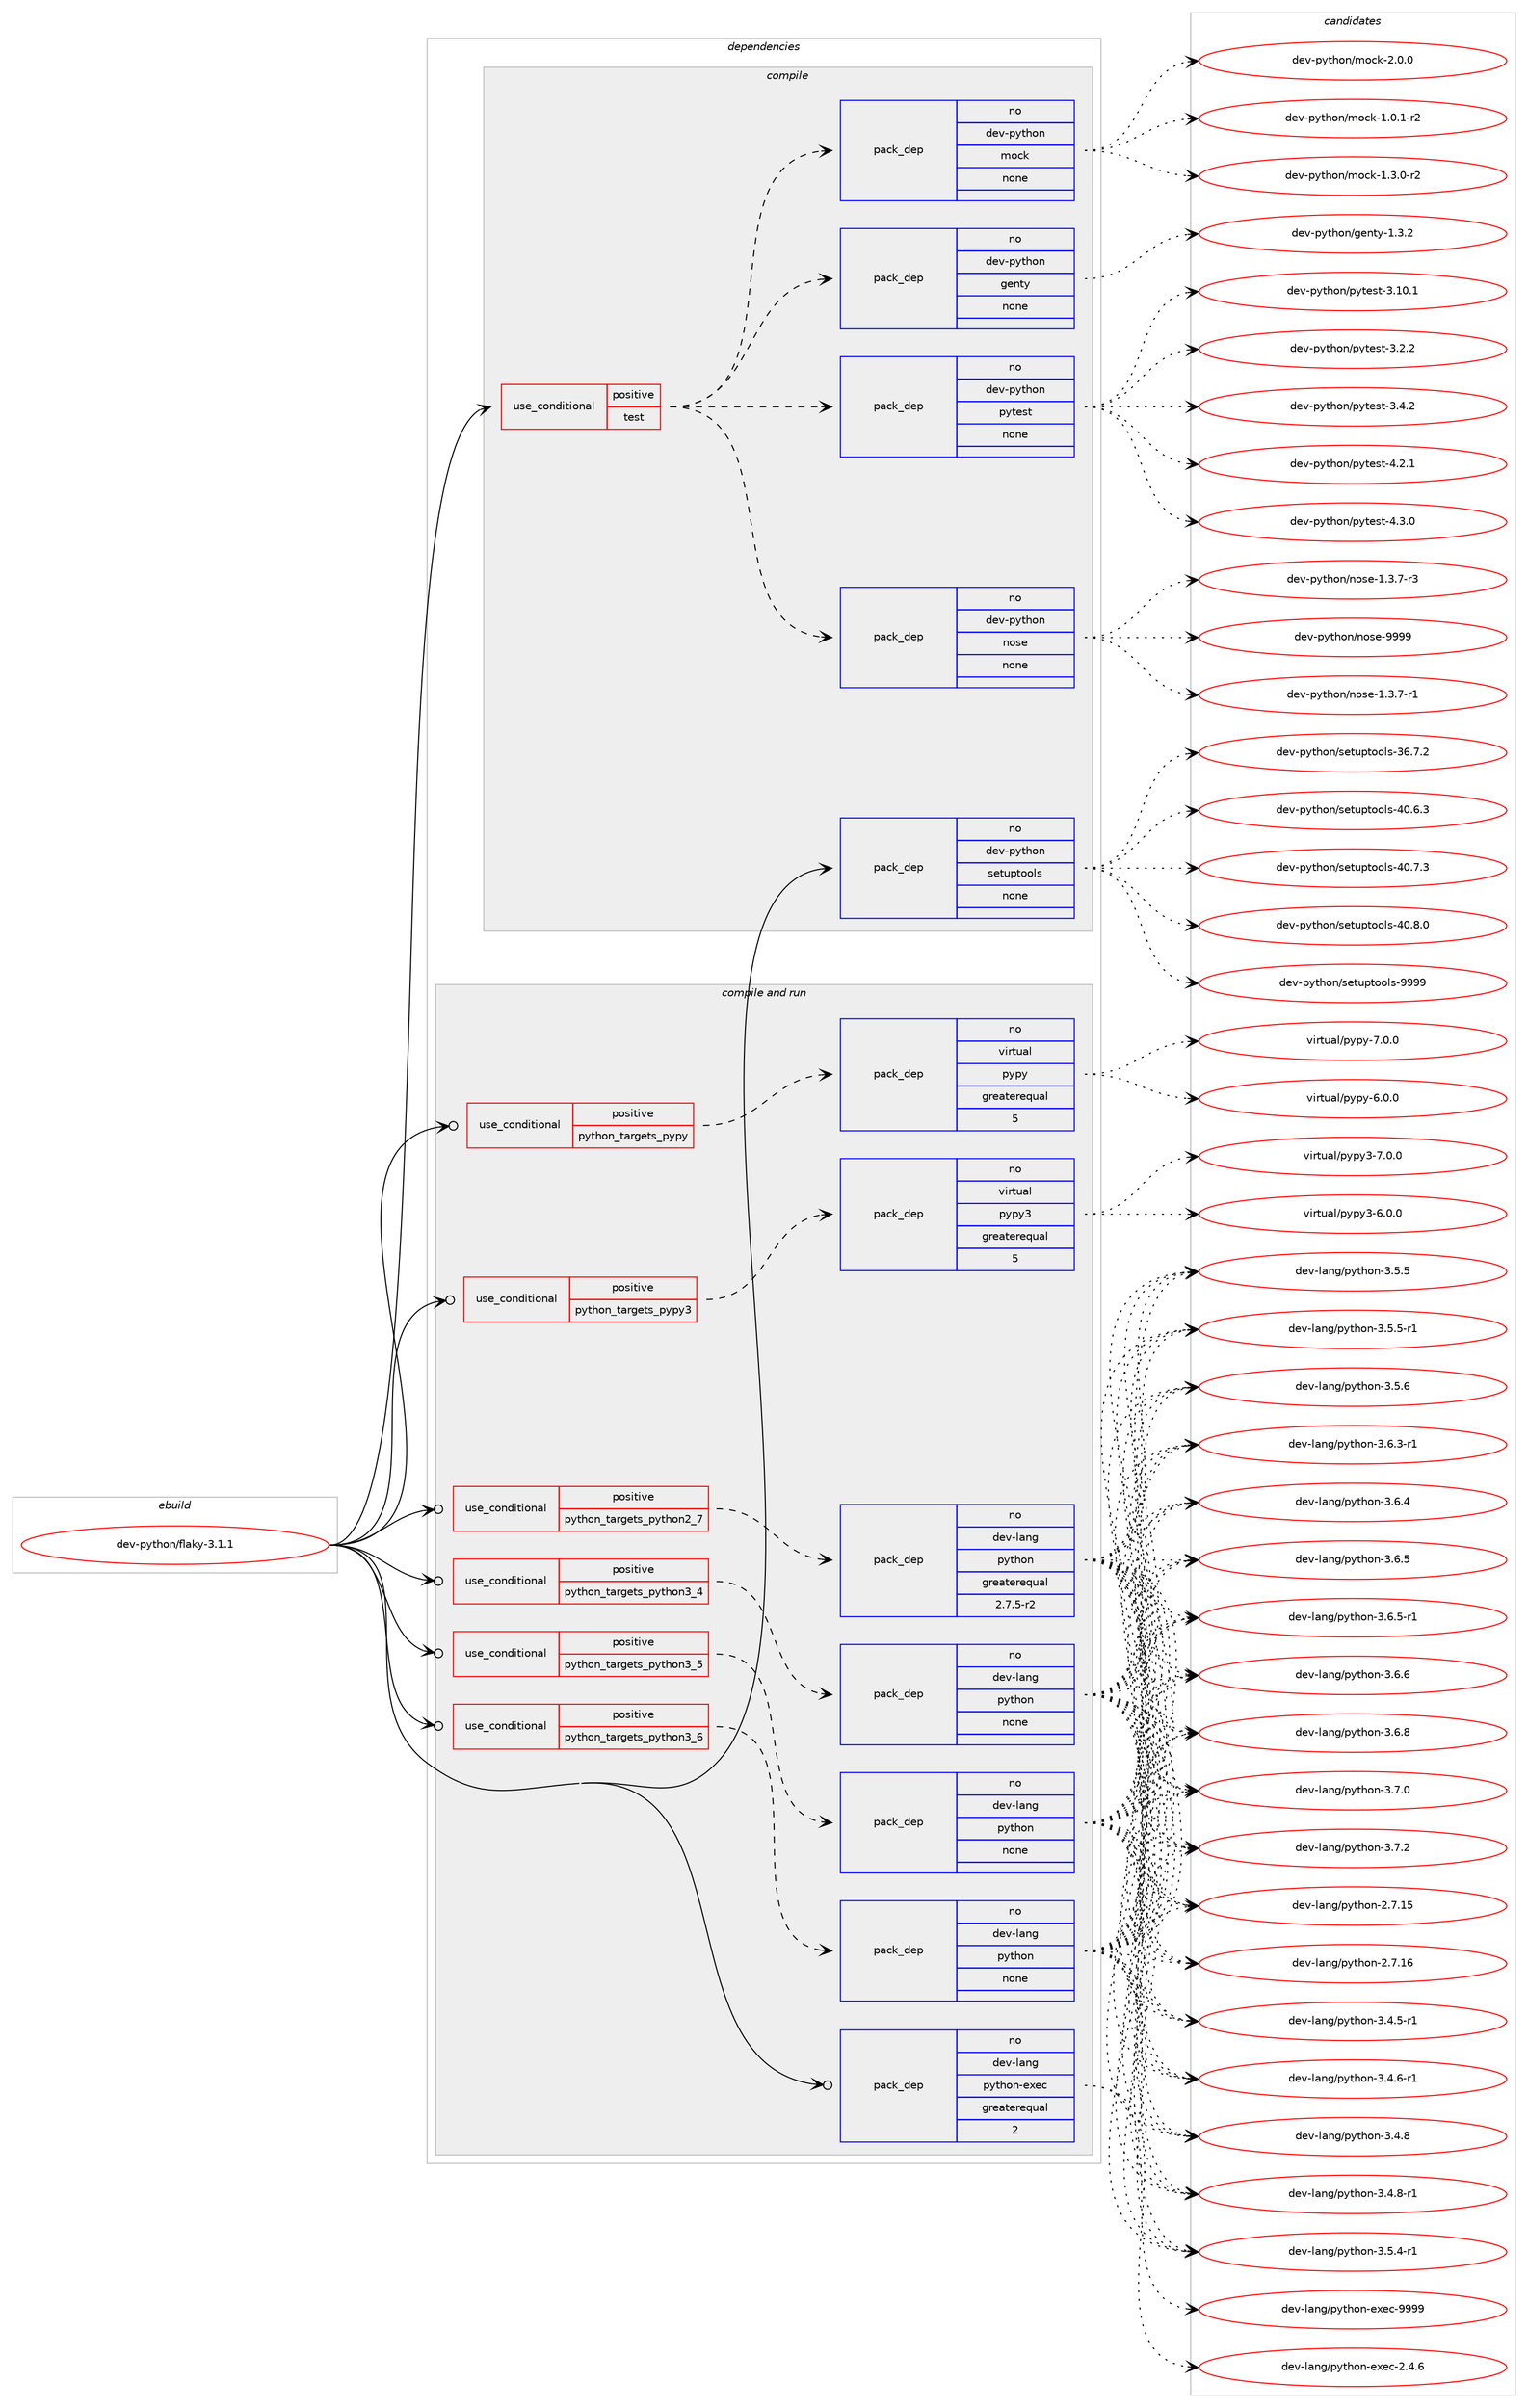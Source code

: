 digraph prolog {

# *************
# Graph options
# *************

newrank=true;
concentrate=true;
compound=true;
graph [rankdir=LR,fontname=Helvetica,fontsize=10,ranksep=1.5];#, ranksep=2.5, nodesep=0.2];
edge  [arrowhead=vee];
node  [fontname=Helvetica,fontsize=10];

# **********
# The ebuild
# **********

subgraph cluster_leftcol {
color=gray;
rank=same;
label=<<i>ebuild</i>>;
id [label="dev-python/flaky-3.1.1", color=red, width=4, href="../dev-python/flaky-3.1.1.svg"];
}

# ****************
# The dependencies
# ****************

subgraph cluster_midcol {
color=gray;
label=<<i>dependencies</i>>;
subgraph cluster_compile {
fillcolor="#eeeeee";
style=filled;
label=<<i>compile</i>>;
subgraph cond374244 {
dependency1409003 [label=<<TABLE BORDER="0" CELLBORDER="1" CELLSPACING="0" CELLPADDING="4"><TR><TD ROWSPAN="3" CELLPADDING="10">use_conditional</TD></TR><TR><TD>positive</TD></TR><TR><TD>test</TD></TR></TABLE>>, shape=none, color=red];
subgraph pack1011500 {
dependency1409004 [label=<<TABLE BORDER="0" CELLBORDER="1" CELLSPACING="0" CELLPADDING="4" WIDTH="220"><TR><TD ROWSPAN="6" CELLPADDING="30">pack_dep</TD></TR><TR><TD WIDTH="110">no</TD></TR><TR><TD>dev-python</TD></TR><TR><TD>genty</TD></TR><TR><TD>none</TD></TR><TR><TD></TD></TR></TABLE>>, shape=none, color=blue];
}
dependency1409003:e -> dependency1409004:w [weight=20,style="dashed",arrowhead="vee"];
subgraph pack1011501 {
dependency1409005 [label=<<TABLE BORDER="0" CELLBORDER="1" CELLSPACING="0" CELLPADDING="4" WIDTH="220"><TR><TD ROWSPAN="6" CELLPADDING="30">pack_dep</TD></TR><TR><TD WIDTH="110">no</TD></TR><TR><TD>dev-python</TD></TR><TR><TD>mock</TD></TR><TR><TD>none</TD></TR><TR><TD></TD></TR></TABLE>>, shape=none, color=blue];
}
dependency1409003:e -> dependency1409005:w [weight=20,style="dashed",arrowhead="vee"];
subgraph pack1011502 {
dependency1409006 [label=<<TABLE BORDER="0" CELLBORDER="1" CELLSPACING="0" CELLPADDING="4" WIDTH="220"><TR><TD ROWSPAN="6" CELLPADDING="30">pack_dep</TD></TR><TR><TD WIDTH="110">no</TD></TR><TR><TD>dev-python</TD></TR><TR><TD>nose</TD></TR><TR><TD>none</TD></TR><TR><TD></TD></TR></TABLE>>, shape=none, color=blue];
}
dependency1409003:e -> dependency1409006:w [weight=20,style="dashed",arrowhead="vee"];
subgraph pack1011503 {
dependency1409007 [label=<<TABLE BORDER="0" CELLBORDER="1" CELLSPACING="0" CELLPADDING="4" WIDTH="220"><TR><TD ROWSPAN="6" CELLPADDING="30">pack_dep</TD></TR><TR><TD WIDTH="110">no</TD></TR><TR><TD>dev-python</TD></TR><TR><TD>pytest</TD></TR><TR><TD>none</TD></TR><TR><TD></TD></TR></TABLE>>, shape=none, color=blue];
}
dependency1409003:e -> dependency1409007:w [weight=20,style="dashed",arrowhead="vee"];
}
id:e -> dependency1409003:w [weight=20,style="solid",arrowhead="vee"];
subgraph pack1011504 {
dependency1409008 [label=<<TABLE BORDER="0" CELLBORDER="1" CELLSPACING="0" CELLPADDING="4" WIDTH="220"><TR><TD ROWSPAN="6" CELLPADDING="30">pack_dep</TD></TR><TR><TD WIDTH="110">no</TD></TR><TR><TD>dev-python</TD></TR><TR><TD>setuptools</TD></TR><TR><TD>none</TD></TR><TR><TD></TD></TR></TABLE>>, shape=none, color=blue];
}
id:e -> dependency1409008:w [weight=20,style="solid",arrowhead="vee"];
}
subgraph cluster_compileandrun {
fillcolor="#eeeeee";
style=filled;
label=<<i>compile and run</i>>;
subgraph cond374245 {
dependency1409009 [label=<<TABLE BORDER="0" CELLBORDER="1" CELLSPACING="0" CELLPADDING="4"><TR><TD ROWSPAN="3" CELLPADDING="10">use_conditional</TD></TR><TR><TD>positive</TD></TR><TR><TD>python_targets_pypy</TD></TR></TABLE>>, shape=none, color=red];
subgraph pack1011505 {
dependency1409010 [label=<<TABLE BORDER="0" CELLBORDER="1" CELLSPACING="0" CELLPADDING="4" WIDTH="220"><TR><TD ROWSPAN="6" CELLPADDING="30">pack_dep</TD></TR><TR><TD WIDTH="110">no</TD></TR><TR><TD>virtual</TD></TR><TR><TD>pypy</TD></TR><TR><TD>greaterequal</TD></TR><TR><TD>5</TD></TR></TABLE>>, shape=none, color=blue];
}
dependency1409009:e -> dependency1409010:w [weight=20,style="dashed",arrowhead="vee"];
}
id:e -> dependency1409009:w [weight=20,style="solid",arrowhead="odotvee"];
subgraph cond374246 {
dependency1409011 [label=<<TABLE BORDER="0" CELLBORDER="1" CELLSPACING="0" CELLPADDING="4"><TR><TD ROWSPAN="3" CELLPADDING="10">use_conditional</TD></TR><TR><TD>positive</TD></TR><TR><TD>python_targets_pypy3</TD></TR></TABLE>>, shape=none, color=red];
subgraph pack1011506 {
dependency1409012 [label=<<TABLE BORDER="0" CELLBORDER="1" CELLSPACING="0" CELLPADDING="4" WIDTH="220"><TR><TD ROWSPAN="6" CELLPADDING="30">pack_dep</TD></TR><TR><TD WIDTH="110">no</TD></TR><TR><TD>virtual</TD></TR><TR><TD>pypy3</TD></TR><TR><TD>greaterequal</TD></TR><TR><TD>5</TD></TR></TABLE>>, shape=none, color=blue];
}
dependency1409011:e -> dependency1409012:w [weight=20,style="dashed",arrowhead="vee"];
}
id:e -> dependency1409011:w [weight=20,style="solid",arrowhead="odotvee"];
subgraph cond374247 {
dependency1409013 [label=<<TABLE BORDER="0" CELLBORDER="1" CELLSPACING="0" CELLPADDING="4"><TR><TD ROWSPAN="3" CELLPADDING="10">use_conditional</TD></TR><TR><TD>positive</TD></TR><TR><TD>python_targets_python2_7</TD></TR></TABLE>>, shape=none, color=red];
subgraph pack1011507 {
dependency1409014 [label=<<TABLE BORDER="0" CELLBORDER="1" CELLSPACING="0" CELLPADDING="4" WIDTH="220"><TR><TD ROWSPAN="6" CELLPADDING="30">pack_dep</TD></TR><TR><TD WIDTH="110">no</TD></TR><TR><TD>dev-lang</TD></TR><TR><TD>python</TD></TR><TR><TD>greaterequal</TD></TR><TR><TD>2.7.5-r2</TD></TR></TABLE>>, shape=none, color=blue];
}
dependency1409013:e -> dependency1409014:w [weight=20,style="dashed",arrowhead="vee"];
}
id:e -> dependency1409013:w [weight=20,style="solid",arrowhead="odotvee"];
subgraph cond374248 {
dependency1409015 [label=<<TABLE BORDER="0" CELLBORDER="1" CELLSPACING="0" CELLPADDING="4"><TR><TD ROWSPAN="3" CELLPADDING="10">use_conditional</TD></TR><TR><TD>positive</TD></TR><TR><TD>python_targets_python3_4</TD></TR></TABLE>>, shape=none, color=red];
subgraph pack1011508 {
dependency1409016 [label=<<TABLE BORDER="0" CELLBORDER="1" CELLSPACING="0" CELLPADDING="4" WIDTH="220"><TR><TD ROWSPAN="6" CELLPADDING="30">pack_dep</TD></TR><TR><TD WIDTH="110">no</TD></TR><TR><TD>dev-lang</TD></TR><TR><TD>python</TD></TR><TR><TD>none</TD></TR><TR><TD></TD></TR></TABLE>>, shape=none, color=blue];
}
dependency1409015:e -> dependency1409016:w [weight=20,style="dashed",arrowhead="vee"];
}
id:e -> dependency1409015:w [weight=20,style="solid",arrowhead="odotvee"];
subgraph cond374249 {
dependency1409017 [label=<<TABLE BORDER="0" CELLBORDER="1" CELLSPACING="0" CELLPADDING="4"><TR><TD ROWSPAN="3" CELLPADDING="10">use_conditional</TD></TR><TR><TD>positive</TD></TR><TR><TD>python_targets_python3_5</TD></TR></TABLE>>, shape=none, color=red];
subgraph pack1011509 {
dependency1409018 [label=<<TABLE BORDER="0" CELLBORDER="1" CELLSPACING="0" CELLPADDING="4" WIDTH="220"><TR><TD ROWSPAN="6" CELLPADDING="30">pack_dep</TD></TR><TR><TD WIDTH="110">no</TD></TR><TR><TD>dev-lang</TD></TR><TR><TD>python</TD></TR><TR><TD>none</TD></TR><TR><TD></TD></TR></TABLE>>, shape=none, color=blue];
}
dependency1409017:e -> dependency1409018:w [weight=20,style="dashed",arrowhead="vee"];
}
id:e -> dependency1409017:w [weight=20,style="solid",arrowhead="odotvee"];
subgraph cond374250 {
dependency1409019 [label=<<TABLE BORDER="0" CELLBORDER="1" CELLSPACING="0" CELLPADDING="4"><TR><TD ROWSPAN="3" CELLPADDING="10">use_conditional</TD></TR><TR><TD>positive</TD></TR><TR><TD>python_targets_python3_6</TD></TR></TABLE>>, shape=none, color=red];
subgraph pack1011510 {
dependency1409020 [label=<<TABLE BORDER="0" CELLBORDER="1" CELLSPACING="0" CELLPADDING="4" WIDTH="220"><TR><TD ROWSPAN="6" CELLPADDING="30">pack_dep</TD></TR><TR><TD WIDTH="110">no</TD></TR><TR><TD>dev-lang</TD></TR><TR><TD>python</TD></TR><TR><TD>none</TD></TR><TR><TD></TD></TR></TABLE>>, shape=none, color=blue];
}
dependency1409019:e -> dependency1409020:w [weight=20,style="dashed",arrowhead="vee"];
}
id:e -> dependency1409019:w [weight=20,style="solid",arrowhead="odotvee"];
subgraph pack1011511 {
dependency1409021 [label=<<TABLE BORDER="0" CELLBORDER="1" CELLSPACING="0" CELLPADDING="4" WIDTH="220"><TR><TD ROWSPAN="6" CELLPADDING="30">pack_dep</TD></TR><TR><TD WIDTH="110">no</TD></TR><TR><TD>dev-lang</TD></TR><TR><TD>python-exec</TD></TR><TR><TD>greaterequal</TD></TR><TR><TD>2</TD></TR></TABLE>>, shape=none, color=blue];
}
id:e -> dependency1409021:w [weight=20,style="solid",arrowhead="odotvee"];
}
subgraph cluster_run {
fillcolor="#eeeeee";
style=filled;
label=<<i>run</i>>;
}
}

# **************
# The candidates
# **************

subgraph cluster_choices {
rank=same;
color=gray;
label=<<i>candidates</i>>;

subgraph choice1011500 {
color=black;
nodesep=1;
choice1001011184511212111610411111047103101110116121454946514650 [label="dev-python/genty-1.3.2", color=red, width=4,href="../dev-python/genty-1.3.2.svg"];
dependency1409004:e -> choice1001011184511212111610411111047103101110116121454946514650:w [style=dotted,weight="100"];
}
subgraph choice1011501 {
color=black;
nodesep=1;
choice1001011184511212111610411111047109111991074549464846494511450 [label="dev-python/mock-1.0.1-r2", color=red, width=4,href="../dev-python/mock-1.0.1-r2.svg"];
choice1001011184511212111610411111047109111991074549465146484511450 [label="dev-python/mock-1.3.0-r2", color=red, width=4,href="../dev-python/mock-1.3.0-r2.svg"];
choice100101118451121211161041111104710911199107455046484648 [label="dev-python/mock-2.0.0", color=red, width=4,href="../dev-python/mock-2.0.0.svg"];
dependency1409005:e -> choice1001011184511212111610411111047109111991074549464846494511450:w [style=dotted,weight="100"];
dependency1409005:e -> choice1001011184511212111610411111047109111991074549465146484511450:w [style=dotted,weight="100"];
dependency1409005:e -> choice100101118451121211161041111104710911199107455046484648:w [style=dotted,weight="100"];
}
subgraph choice1011502 {
color=black;
nodesep=1;
choice10010111845112121116104111110471101111151014549465146554511449 [label="dev-python/nose-1.3.7-r1", color=red, width=4,href="../dev-python/nose-1.3.7-r1.svg"];
choice10010111845112121116104111110471101111151014549465146554511451 [label="dev-python/nose-1.3.7-r3", color=red, width=4,href="../dev-python/nose-1.3.7-r3.svg"];
choice10010111845112121116104111110471101111151014557575757 [label="dev-python/nose-9999", color=red, width=4,href="../dev-python/nose-9999.svg"];
dependency1409006:e -> choice10010111845112121116104111110471101111151014549465146554511449:w [style=dotted,weight="100"];
dependency1409006:e -> choice10010111845112121116104111110471101111151014549465146554511451:w [style=dotted,weight="100"];
dependency1409006:e -> choice10010111845112121116104111110471101111151014557575757:w [style=dotted,weight="100"];
}
subgraph choice1011503 {
color=black;
nodesep=1;
choice100101118451121211161041111104711212111610111511645514649484649 [label="dev-python/pytest-3.10.1", color=red, width=4,href="../dev-python/pytest-3.10.1.svg"];
choice1001011184511212111610411111047112121116101115116455146504650 [label="dev-python/pytest-3.2.2", color=red, width=4,href="../dev-python/pytest-3.2.2.svg"];
choice1001011184511212111610411111047112121116101115116455146524650 [label="dev-python/pytest-3.4.2", color=red, width=4,href="../dev-python/pytest-3.4.2.svg"];
choice1001011184511212111610411111047112121116101115116455246504649 [label="dev-python/pytest-4.2.1", color=red, width=4,href="../dev-python/pytest-4.2.1.svg"];
choice1001011184511212111610411111047112121116101115116455246514648 [label="dev-python/pytest-4.3.0", color=red, width=4,href="../dev-python/pytest-4.3.0.svg"];
dependency1409007:e -> choice100101118451121211161041111104711212111610111511645514649484649:w [style=dotted,weight="100"];
dependency1409007:e -> choice1001011184511212111610411111047112121116101115116455146504650:w [style=dotted,weight="100"];
dependency1409007:e -> choice1001011184511212111610411111047112121116101115116455146524650:w [style=dotted,weight="100"];
dependency1409007:e -> choice1001011184511212111610411111047112121116101115116455246504649:w [style=dotted,weight="100"];
dependency1409007:e -> choice1001011184511212111610411111047112121116101115116455246514648:w [style=dotted,weight="100"];
}
subgraph choice1011504 {
color=black;
nodesep=1;
choice100101118451121211161041111104711510111611711211611111110811545515446554650 [label="dev-python/setuptools-36.7.2", color=red, width=4,href="../dev-python/setuptools-36.7.2.svg"];
choice100101118451121211161041111104711510111611711211611111110811545524846544651 [label="dev-python/setuptools-40.6.3", color=red, width=4,href="../dev-python/setuptools-40.6.3.svg"];
choice100101118451121211161041111104711510111611711211611111110811545524846554651 [label="dev-python/setuptools-40.7.3", color=red, width=4,href="../dev-python/setuptools-40.7.3.svg"];
choice100101118451121211161041111104711510111611711211611111110811545524846564648 [label="dev-python/setuptools-40.8.0", color=red, width=4,href="../dev-python/setuptools-40.8.0.svg"];
choice10010111845112121116104111110471151011161171121161111111081154557575757 [label="dev-python/setuptools-9999", color=red, width=4,href="../dev-python/setuptools-9999.svg"];
dependency1409008:e -> choice100101118451121211161041111104711510111611711211611111110811545515446554650:w [style=dotted,weight="100"];
dependency1409008:e -> choice100101118451121211161041111104711510111611711211611111110811545524846544651:w [style=dotted,weight="100"];
dependency1409008:e -> choice100101118451121211161041111104711510111611711211611111110811545524846554651:w [style=dotted,weight="100"];
dependency1409008:e -> choice100101118451121211161041111104711510111611711211611111110811545524846564648:w [style=dotted,weight="100"];
dependency1409008:e -> choice10010111845112121116104111110471151011161171121161111111081154557575757:w [style=dotted,weight="100"];
}
subgraph choice1011505 {
color=black;
nodesep=1;
choice1181051141161179710847112121112121455446484648 [label="virtual/pypy-6.0.0", color=red, width=4,href="../virtual/pypy-6.0.0.svg"];
choice1181051141161179710847112121112121455546484648 [label="virtual/pypy-7.0.0", color=red, width=4,href="../virtual/pypy-7.0.0.svg"];
dependency1409010:e -> choice1181051141161179710847112121112121455446484648:w [style=dotted,weight="100"];
dependency1409010:e -> choice1181051141161179710847112121112121455546484648:w [style=dotted,weight="100"];
}
subgraph choice1011506 {
color=black;
nodesep=1;
choice118105114116117971084711212111212151455446484648 [label="virtual/pypy3-6.0.0", color=red, width=4,href="../virtual/pypy3-6.0.0.svg"];
choice118105114116117971084711212111212151455546484648 [label="virtual/pypy3-7.0.0", color=red, width=4,href="../virtual/pypy3-7.0.0.svg"];
dependency1409012:e -> choice118105114116117971084711212111212151455446484648:w [style=dotted,weight="100"];
dependency1409012:e -> choice118105114116117971084711212111212151455546484648:w [style=dotted,weight="100"];
}
subgraph choice1011507 {
color=black;
nodesep=1;
choice10010111845108971101034711212111610411111045504655464953 [label="dev-lang/python-2.7.15", color=red, width=4,href="../dev-lang/python-2.7.15.svg"];
choice10010111845108971101034711212111610411111045504655464954 [label="dev-lang/python-2.7.16", color=red, width=4,href="../dev-lang/python-2.7.16.svg"];
choice1001011184510897110103471121211161041111104551465246534511449 [label="dev-lang/python-3.4.5-r1", color=red, width=4,href="../dev-lang/python-3.4.5-r1.svg"];
choice1001011184510897110103471121211161041111104551465246544511449 [label="dev-lang/python-3.4.6-r1", color=red, width=4,href="../dev-lang/python-3.4.6-r1.svg"];
choice100101118451089711010347112121116104111110455146524656 [label="dev-lang/python-3.4.8", color=red, width=4,href="../dev-lang/python-3.4.8.svg"];
choice1001011184510897110103471121211161041111104551465246564511449 [label="dev-lang/python-3.4.8-r1", color=red, width=4,href="../dev-lang/python-3.4.8-r1.svg"];
choice1001011184510897110103471121211161041111104551465346524511449 [label="dev-lang/python-3.5.4-r1", color=red, width=4,href="../dev-lang/python-3.5.4-r1.svg"];
choice100101118451089711010347112121116104111110455146534653 [label="dev-lang/python-3.5.5", color=red, width=4,href="../dev-lang/python-3.5.5.svg"];
choice1001011184510897110103471121211161041111104551465346534511449 [label="dev-lang/python-3.5.5-r1", color=red, width=4,href="../dev-lang/python-3.5.5-r1.svg"];
choice100101118451089711010347112121116104111110455146534654 [label="dev-lang/python-3.5.6", color=red, width=4,href="../dev-lang/python-3.5.6.svg"];
choice1001011184510897110103471121211161041111104551465446514511449 [label="dev-lang/python-3.6.3-r1", color=red, width=4,href="../dev-lang/python-3.6.3-r1.svg"];
choice100101118451089711010347112121116104111110455146544652 [label="dev-lang/python-3.6.4", color=red, width=4,href="../dev-lang/python-3.6.4.svg"];
choice100101118451089711010347112121116104111110455146544653 [label="dev-lang/python-3.6.5", color=red, width=4,href="../dev-lang/python-3.6.5.svg"];
choice1001011184510897110103471121211161041111104551465446534511449 [label="dev-lang/python-3.6.5-r1", color=red, width=4,href="../dev-lang/python-3.6.5-r1.svg"];
choice100101118451089711010347112121116104111110455146544654 [label="dev-lang/python-3.6.6", color=red, width=4,href="../dev-lang/python-3.6.6.svg"];
choice100101118451089711010347112121116104111110455146544656 [label="dev-lang/python-3.6.8", color=red, width=4,href="../dev-lang/python-3.6.8.svg"];
choice100101118451089711010347112121116104111110455146554648 [label="dev-lang/python-3.7.0", color=red, width=4,href="../dev-lang/python-3.7.0.svg"];
choice100101118451089711010347112121116104111110455146554650 [label="dev-lang/python-3.7.2", color=red, width=4,href="../dev-lang/python-3.7.2.svg"];
dependency1409014:e -> choice10010111845108971101034711212111610411111045504655464953:w [style=dotted,weight="100"];
dependency1409014:e -> choice10010111845108971101034711212111610411111045504655464954:w [style=dotted,weight="100"];
dependency1409014:e -> choice1001011184510897110103471121211161041111104551465246534511449:w [style=dotted,weight="100"];
dependency1409014:e -> choice1001011184510897110103471121211161041111104551465246544511449:w [style=dotted,weight="100"];
dependency1409014:e -> choice100101118451089711010347112121116104111110455146524656:w [style=dotted,weight="100"];
dependency1409014:e -> choice1001011184510897110103471121211161041111104551465246564511449:w [style=dotted,weight="100"];
dependency1409014:e -> choice1001011184510897110103471121211161041111104551465346524511449:w [style=dotted,weight="100"];
dependency1409014:e -> choice100101118451089711010347112121116104111110455146534653:w [style=dotted,weight="100"];
dependency1409014:e -> choice1001011184510897110103471121211161041111104551465346534511449:w [style=dotted,weight="100"];
dependency1409014:e -> choice100101118451089711010347112121116104111110455146534654:w [style=dotted,weight="100"];
dependency1409014:e -> choice1001011184510897110103471121211161041111104551465446514511449:w [style=dotted,weight="100"];
dependency1409014:e -> choice100101118451089711010347112121116104111110455146544652:w [style=dotted,weight="100"];
dependency1409014:e -> choice100101118451089711010347112121116104111110455146544653:w [style=dotted,weight="100"];
dependency1409014:e -> choice1001011184510897110103471121211161041111104551465446534511449:w [style=dotted,weight="100"];
dependency1409014:e -> choice100101118451089711010347112121116104111110455146544654:w [style=dotted,weight="100"];
dependency1409014:e -> choice100101118451089711010347112121116104111110455146544656:w [style=dotted,weight="100"];
dependency1409014:e -> choice100101118451089711010347112121116104111110455146554648:w [style=dotted,weight="100"];
dependency1409014:e -> choice100101118451089711010347112121116104111110455146554650:w [style=dotted,weight="100"];
}
subgraph choice1011508 {
color=black;
nodesep=1;
choice10010111845108971101034711212111610411111045504655464953 [label="dev-lang/python-2.7.15", color=red, width=4,href="../dev-lang/python-2.7.15.svg"];
choice10010111845108971101034711212111610411111045504655464954 [label="dev-lang/python-2.7.16", color=red, width=4,href="../dev-lang/python-2.7.16.svg"];
choice1001011184510897110103471121211161041111104551465246534511449 [label="dev-lang/python-3.4.5-r1", color=red, width=4,href="../dev-lang/python-3.4.5-r1.svg"];
choice1001011184510897110103471121211161041111104551465246544511449 [label="dev-lang/python-3.4.6-r1", color=red, width=4,href="../dev-lang/python-3.4.6-r1.svg"];
choice100101118451089711010347112121116104111110455146524656 [label="dev-lang/python-3.4.8", color=red, width=4,href="../dev-lang/python-3.4.8.svg"];
choice1001011184510897110103471121211161041111104551465246564511449 [label="dev-lang/python-3.4.8-r1", color=red, width=4,href="../dev-lang/python-3.4.8-r1.svg"];
choice1001011184510897110103471121211161041111104551465346524511449 [label="dev-lang/python-3.5.4-r1", color=red, width=4,href="../dev-lang/python-3.5.4-r1.svg"];
choice100101118451089711010347112121116104111110455146534653 [label="dev-lang/python-3.5.5", color=red, width=4,href="../dev-lang/python-3.5.5.svg"];
choice1001011184510897110103471121211161041111104551465346534511449 [label="dev-lang/python-3.5.5-r1", color=red, width=4,href="../dev-lang/python-3.5.5-r1.svg"];
choice100101118451089711010347112121116104111110455146534654 [label="dev-lang/python-3.5.6", color=red, width=4,href="../dev-lang/python-3.5.6.svg"];
choice1001011184510897110103471121211161041111104551465446514511449 [label="dev-lang/python-3.6.3-r1", color=red, width=4,href="../dev-lang/python-3.6.3-r1.svg"];
choice100101118451089711010347112121116104111110455146544652 [label="dev-lang/python-3.6.4", color=red, width=4,href="../dev-lang/python-3.6.4.svg"];
choice100101118451089711010347112121116104111110455146544653 [label="dev-lang/python-3.6.5", color=red, width=4,href="../dev-lang/python-3.6.5.svg"];
choice1001011184510897110103471121211161041111104551465446534511449 [label="dev-lang/python-3.6.5-r1", color=red, width=4,href="../dev-lang/python-3.6.5-r1.svg"];
choice100101118451089711010347112121116104111110455146544654 [label="dev-lang/python-3.6.6", color=red, width=4,href="../dev-lang/python-3.6.6.svg"];
choice100101118451089711010347112121116104111110455146544656 [label="dev-lang/python-3.6.8", color=red, width=4,href="../dev-lang/python-3.6.8.svg"];
choice100101118451089711010347112121116104111110455146554648 [label="dev-lang/python-3.7.0", color=red, width=4,href="../dev-lang/python-3.7.0.svg"];
choice100101118451089711010347112121116104111110455146554650 [label="dev-lang/python-3.7.2", color=red, width=4,href="../dev-lang/python-3.7.2.svg"];
dependency1409016:e -> choice10010111845108971101034711212111610411111045504655464953:w [style=dotted,weight="100"];
dependency1409016:e -> choice10010111845108971101034711212111610411111045504655464954:w [style=dotted,weight="100"];
dependency1409016:e -> choice1001011184510897110103471121211161041111104551465246534511449:w [style=dotted,weight="100"];
dependency1409016:e -> choice1001011184510897110103471121211161041111104551465246544511449:w [style=dotted,weight="100"];
dependency1409016:e -> choice100101118451089711010347112121116104111110455146524656:w [style=dotted,weight="100"];
dependency1409016:e -> choice1001011184510897110103471121211161041111104551465246564511449:w [style=dotted,weight="100"];
dependency1409016:e -> choice1001011184510897110103471121211161041111104551465346524511449:w [style=dotted,weight="100"];
dependency1409016:e -> choice100101118451089711010347112121116104111110455146534653:w [style=dotted,weight="100"];
dependency1409016:e -> choice1001011184510897110103471121211161041111104551465346534511449:w [style=dotted,weight="100"];
dependency1409016:e -> choice100101118451089711010347112121116104111110455146534654:w [style=dotted,weight="100"];
dependency1409016:e -> choice1001011184510897110103471121211161041111104551465446514511449:w [style=dotted,weight="100"];
dependency1409016:e -> choice100101118451089711010347112121116104111110455146544652:w [style=dotted,weight="100"];
dependency1409016:e -> choice100101118451089711010347112121116104111110455146544653:w [style=dotted,weight="100"];
dependency1409016:e -> choice1001011184510897110103471121211161041111104551465446534511449:w [style=dotted,weight="100"];
dependency1409016:e -> choice100101118451089711010347112121116104111110455146544654:w [style=dotted,weight="100"];
dependency1409016:e -> choice100101118451089711010347112121116104111110455146544656:w [style=dotted,weight="100"];
dependency1409016:e -> choice100101118451089711010347112121116104111110455146554648:w [style=dotted,weight="100"];
dependency1409016:e -> choice100101118451089711010347112121116104111110455146554650:w [style=dotted,weight="100"];
}
subgraph choice1011509 {
color=black;
nodesep=1;
choice10010111845108971101034711212111610411111045504655464953 [label="dev-lang/python-2.7.15", color=red, width=4,href="../dev-lang/python-2.7.15.svg"];
choice10010111845108971101034711212111610411111045504655464954 [label="dev-lang/python-2.7.16", color=red, width=4,href="../dev-lang/python-2.7.16.svg"];
choice1001011184510897110103471121211161041111104551465246534511449 [label="dev-lang/python-3.4.5-r1", color=red, width=4,href="../dev-lang/python-3.4.5-r1.svg"];
choice1001011184510897110103471121211161041111104551465246544511449 [label="dev-lang/python-3.4.6-r1", color=red, width=4,href="../dev-lang/python-3.4.6-r1.svg"];
choice100101118451089711010347112121116104111110455146524656 [label="dev-lang/python-3.4.8", color=red, width=4,href="../dev-lang/python-3.4.8.svg"];
choice1001011184510897110103471121211161041111104551465246564511449 [label="dev-lang/python-3.4.8-r1", color=red, width=4,href="../dev-lang/python-3.4.8-r1.svg"];
choice1001011184510897110103471121211161041111104551465346524511449 [label="dev-lang/python-3.5.4-r1", color=red, width=4,href="../dev-lang/python-3.5.4-r1.svg"];
choice100101118451089711010347112121116104111110455146534653 [label="dev-lang/python-3.5.5", color=red, width=4,href="../dev-lang/python-3.5.5.svg"];
choice1001011184510897110103471121211161041111104551465346534511449 [label="dev-lang/python-3.5.5-r1", color=red, width=4,href="../dev-lang/python-3.5.5-r1.svg"];
choice100101118451089711010347112121116104111110455146534654 [label="dev-lang/python-3.5.6", color=red, width=4,href="../dev-lang/python-3.5.6.svg"];
choice1001011184510897110103471121211161041111104551465446514511449 [label="dev-lang/python-3.6.3-r1", color=red, width=4,href="../dev-lang/python-3.6.3-r1.svg"];
choice100101118451089711010347112121116104111110455146544652 [label="dev-lang/python-3.6.4", color=red, width=4,href="../dev-lang/python-3.6.4.svg"];
choice100101118451089711010347112121116104111110455146544653 [label="dev-lang/python-3.6.5", color=red, width=4,href="../dev-lang/python-3.6.5.svg"];
choice1001011184510897110103471121211161041111104551465446534511449 [label="dev-lang/python-3.6.5-r1", color=red, width=4,href="../dev-lang/python-3.6.5-r1.svg"];
choice100101118451089711010347112121116104111110455146544654 [label="dev-lang/python-3.6.6", color=red, width=4,href="../dev-lang/python-3.6.6.svg"];
choice100101118451089711010347112121116104111110455146544656 [label="dev-lang/python-3.6.8", color=red, width=4,href="../dev-lang/python-3.6.8.svg"];
choice100101118451089711010347112121116104111110455146554648 [label="dev-lang/python-3.7.0", color=red, width=4,href="../dev-lang/python-3.7.0.svg"];
choice100101118451089711010347112121116104111110455146554650 [label="dev-lang/python-3.7.2", color=red, width=4,href="../dev-lang/python-3.7.2.svg"];
dependency1409018:e -> choice10010111845108971101034711212111610411111045504655464953:w [style=dotted,weight="100"];
dependency1409018:e -> choice10010111845108971101034711212111610411111045504655464954:w [style=dotted,weight="100"];
dependency1409018:e -> choice1001011184510897110103471121211161041111104551465246534511449:w [style=dotted,weight="100"];
dependency1409018:e -> choice1001011184510897110103471121211161041111104551465246544511449:w [style=dotted,weight="100"];
dependency1409018:e -> choice100101118451089711010347112121116104111110455146524656:w [style=dotted,weight="100"];
dependency1409018:e -> choice1001011184510897110103471121211161041111104551465246564511449:w [style=dotted,weight="100"];
dependency1409018:e -> choice1001011184510897110103471121211161041111104551465346524511449:w [style=dotted,weight="100"];
dependency1409018:e -> choice100101118451089711010347112121116104111110455146534653:w [style=dotted,weight="100"];
dependency1409018:e -> choice1001011184510897110103471121211161041111104551465346534511449:w [style=dotted,weight="100"];
dependency1409018:e -> choice100101118451089711010347112121116104111110455146534654:w [style=dotted,weight="100"];
dependency1409018:e -> choice1001011184510897110103471121211161041111104551465446514511449:w [style=dotted,weight="100"];
dependency1409018:e -> choice100101118451089711010347112121116104111110455146544652:w [style=dotted,weight="100"];
dependency1409018:e -> choice100101118451089711010347112121116104111110455146544653:w [style=dotted,weight="100"];
dependency1409018:e -> choice1001011184510897110103471121211161041111104551465446534511449:w [style=dotted,weight="100"];
dependency1409018:e -> choice100101118451089711010347112121116104111110455146544654:w [style=dotted,weight="100"];
dependency1409018:e -> choice100101118451089711010347112121116104111110455146544656:w [style=dotted,weight="100"];
dependency1409018:e -> choice100101118451089711010347112121116104111110455146554648:w [style=dotted,weight="100"];
dependency1409018:e -> choice100101118451089711010347112121116104111110455146554650:w [style=dotted,weight="100"];
}
subgraph choice1011510 {
color=black;
nodesep=1;
choice10010111845108971101034711212111610411111045504655464953 [label="dev-lang/python-2.7.15", color=red, width=4,href="../dev-lang/python-2.7.15.svg"];
choice10010111845108971101034711212111610411111045504655464954 [label="dev-lang/python-2.7.16", color=red, width=4,href="../dev-lang/python-2.7.16.svg"];
choice1001011184510897110103471121211161041111104551465246534511449 [label="dev-lang/python-3.4.5-r1", color=red, width=4,href="../dev-lang/python-3.4.5-r1.svg"];
choice1001011184510897110103471121211161041111104551465246544511449 [label="dev-lang/python-3.4.6-r1", color=red, width=4,href="../dev-lang/python-3.4.6-r1.svg"];
choice100101118451089711010347112121116104111110455146524656 [label="dev-lang/python-3.4.8", color=red, width=4,href="../dev-lang/python-3.4.8.svg"];
choice1001011184510897110103471121211161041111104551465246564511449 [label="dev-lang/python-3.4.8-r1", color=red, width=4,href="../dev-lang/python-3.4.8-r1.svg"];
choice1001011184510897110103471121211161041111104551465346524511449 [label="dev-lang/python-3.5.4-r1", color=red, width=4,href="../dev-lang/python-3.5.4-r1.svg"];
choice100101118451089711010347112121116104111110455146534653 [label="dev-lang/python-3.5.5", color=red, width=4,href="../dev-lang/python-3.5.5.svg"];
choice1001011184510897110103471121211161041111104551465346534511449 [label="dev-lang/python-3.5.5-r1", color=red, width=4,href="../dev-lang/python-3.5.5-r1.svg"];
choice100101118451089711010347112121116104111110455146534654 [label="dev-lang/python-3.5.6", color=red, width=4,href="../dev-lang/python-3.5.6.svg"];
choice1001011184510897110103471121211161041111104551465446514511449 [label="dev-lang/python-3.6.3-r1", color=red, width=4,href="../dev-lang/python-3.6.3-r1.svg"];
choice100101118451089711010347112121116104111110455146544652 [label="dev-lang/python-3.6.4", color=red, width=4,href="../dev-lang/python-3.6.4.svg"];
choice100101118451089711010347112121116104111110455146544653 [label="dev-lang/python-3.6.5", color=red, width=4,href="../dev-lang/python-3.6.5.svg"];
choice1001011184510897110103471121211161041111104551465446534511449 [label="dev-lang/python-3.6.5-r1", color=red, width=4,href="../dev-lang/python-3.6.5-r1.svg"];
choice100101118451089711010347112121116104111110455146544654 [label="dev-lang/python-3.6.6", color=red, width=4,href="../dev-lang/python-3.6.6.svg"];
choice100101118451089711010347112121116104111110455146544656 [label="dev-lang/python-3.6.8", color=red, width=4,href="../dev-lang/python-3.6.8.svg"];
choice100101118451089711010347112121116104111110455146554648 [label="dev-lang/python-3.7.0", color=red, width=4,href="../dev-lang/python-3.7.0.svg"];
choice100101118451089711010347112121116104111110455146554650 [label="dev-lang/python-3.7.2", color=red, width=4,href="../dev-lang/python-3.7.2.svg"];
dependency1409020:e -> choice10010111845108971101034711212111610411111045504655464953:w [style=dotted,weight="100"];
dependency1409020:e -> choice10010111845108971101034711212111610411111045504655464954:w [style=dotted,weight="100"];
dependency1409020:e -> choice1001011184510897110103471121211161041111104551465246534511449:w [style=dotted,weight="100"];
dependency1409020:e -> choice1001011184510897110103471121211161041111104551465246544511449:w [style=dotted,weight="100"];
dependency1409020:e -> choice100101118451089711010347112121116104111110455146524656:w [style=dotted,weight="100"];
dependency1409020:e -> choice1001011184510897110103471121211161041111104551465246564511449:w [style=dotted,weight="100"];
dependency1409020:e -> choice1001011184510897110103471121211161041111104551465346524511449:w [style=dotted,weight="100"];
dependency1409020:e -> choice100101118451089711010347112121116104111110455146534653:w [style=dotted,weight="100"];
dependency1409020:e -> choice1001011184510897110103471121211161041111104551465346534511449:w [style=dotted,weight="100"];
dependency1409020:e -> choice100101118451089711010347112121116104111110455146534654:w [style=dotted,weight="100"];
dependency1409020:e -> choice1001011184510897110103471121211161041111104551465446514511449:w [style=dotted,weight="100"];
dependency1409020:e -> choice100101118451089711010347112121116104111110455146544652:w [style=dotted,weight="100"];
dependency1409020:e -> choice100101118451089711010347112121116104111110455146544653:w [style=dotted,weight="100"];
dependency1409020:e -> choice1001011184510897110103471121211161041111104551465446534511449:w [style=dotted,weight="100"];
dependency1409020:e -> choice100101118451089711010347112121116104111110455146544654:w [style=dotted,weight="100"];
dependency1409020:e -> choice100101118451089711010347112121116104111110455146544656:w [style=dotted,weight="100"];
dependency1409020:e -> choice100101118451089711010347112121116104111110455146554648:w [style=dotted,weight="100"];
dependency1409020:e -> choice100101118451089711010347112121116104111110455146554650:w [style=dotted,weight="100"];
}
subgraph choice1011511 {
color=black;
nodesep=1;
choice1001011184510897110103471121211161041111104510112010199455046524654 [label="dev-lang/python-exec-2.4.6", color=red, width=4,href="../dev-lang/python-exec-2.4.6.svg"];
choice10010111845108971101034711212111610411111045101120101994557575757 [label="dev-lang/python-exec-9999", color=red, width=4,href="../dev-lang/python-exec-9999.svg"];
dependency1409021:e -> choice1001011184510897110103471121211161041111104510112010199455046524654:w [style=dotted,weight="100"];
dependency1409021:e -> choice10010111845108971101034711212111610411111045101120101994557575757:w [style=dotted,weight="100"];
}
}

}
